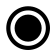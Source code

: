 digraph "state transitions" {
  fontname="Helvetica" fontsize=12 penwidth=2.0 splines=true ordering=out compound=true overlap=scale nodesep=0.3 ranksep=0.1
  node [shape=plaintext style=filled fillcolor="#FFFFFF01" fontname=Helvetica fontsize=12 penwidth=2.0 color=pink]
  edge [fontname=Helvetica fontsize=10 color=pink]

  "final" [shape=circle style=filled class="state final" color="black" fillcolor="black" fixedsize=true height=0.15 peripheries=2 label=""]

}
